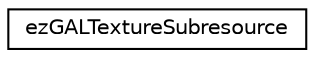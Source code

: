 digraph "Graphical Class Hierarchy"
{
 // LATEX_PDF_SIZE
  edge [fontname="Helvetica",fontsize="10",labelfontname="Helvetica",labelfontsize="10"];
  node [fontname="Helvetica",fontsize="10",shape=record];
  rankdir="LR";
  Node0 [label="ezGALTextureSubresource",height=0.2,width=0.4,color="black", fillcolor="white", style="filled",URL="$d2/d1f/structez_g_a_l_texture_subresource.htm",tooltip=" "];
}
